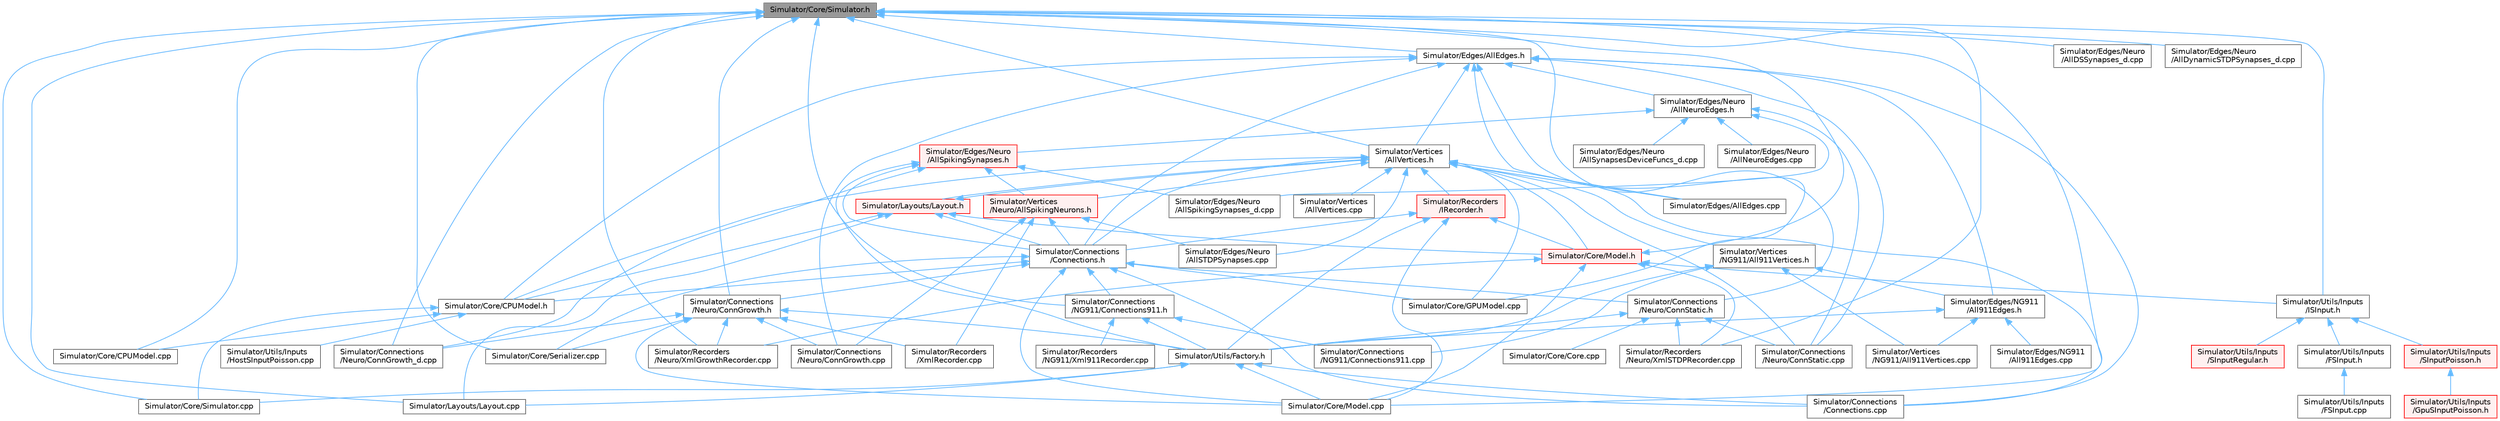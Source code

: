digraph "Simulator/Core/Simulator.h"
{
 // LATEX_PDF_SIZE
  bgcolor="transparent";
  edge [fontname=Helvetica,fontsize=10,labelfontname=Helvetica,labelfontsize=10];
  node [fontname=Helvetica,fontsize=10,shape=box,height=0.2,width=0.4];
  Node1 [id="Node000001",label="Simulator/Core/Simulator.h",height=0.2,width=0.4,color="gray40", fillcolor="grey60", style="filled", fontcolor="black",tooltip="Platform independent base class for the Brain Grid simulator. Simulator is a singleton class (a class..."];
  Node1 -> Node2 [id="edge1_Node000001_Node000002",dir="back",color="steelblue1",style="solid",tooltip=" "];
  Node2 [id="Node000002",label="Simulator/Connections\l/NG911/Connections911.h",height=0.2,width=0.4,color="grey40", fillcolor="white", style="filled",URL="$_connections911_8h.html",tooltip="The model of the static network."];
  Node2 -> Node3 [id="edge2_Node000002_Node000003",dir="back",color="steelblue1",style="solid",tooltip=" "];
  Node3 [id="Node000003",label="Simulator/Connections\l/NG911/Connections911.cpp",height=0.2,width=0.4,color="grey40", fillcolor="white", style="filled",URL="$_connections911_8cpp.html",tooltip="The model of the static network."];
  Node2 -> Node4 [id="edge3_Node000002_Node000004",dir="back",color="steelblue1",style="solid",tooltip=" "];
  Node4 [id="Node000004",label="Simulator/Recorders\l/NG911/Xml911Recorder.cpp",height=0.2,width=0.4,color="grey40", fillcolor="white", style="filled",URL="$_xml911_recorder_8cpp.html",tooltip="Header file for Xml911Recorder.h."];
  Node2 -> Node5 [id="edge4_Node000002_Node000005",dir="back",color="steelblue1",style="solid",tooltip=" "];
  Node5 [id="Node000005",label="Simulator/Utils/Factory.h",height=0.2,width=0.4,color="grey40", fillcolor="white", style="filled",URL="$_factory_8h.html",tooltip="A factory template for creating factory class for any subsystem that requires a factory to create a (..."];
  Node5 -> Node6 [id="edge5_Node000005_Node000006",dir="back",color="steelblue1",style="solid",tooltip=" "];
  Node6 [id="Node000006",label="Simulator/Connections\l/Connections.cpp",height=0.2,width=0.4,color="grey40", fillcolor="white", style="filled",URL="$_connections_8cpp.html",tooltip="Methods for creating and updating connections."];
  Node5 -> Node7 [id="edge6_Node000005_Node000007",dir="back",color="steelblue1",style="solid",tooltip=" "];
  Node7 [id="Node000007",label="Simulator/Core/Model.cpp",height=0.2,width=0.4,color="grey40", fillcolor="white", style="filled",URL="$_model_8cpp.html",tooltip="Implementation of Model for the graph-based networks."];
  Node5 -> Node8 [id="edge7_Node000005_Node000008",dir="back",color="steelblue1",style="solid",tooltip=" "];
  Node8 [id="Node000008",label="Simulator/Core/Simulator.cpp",height=0.2,width=0.4,color="grey40", fillcolor="white", style="filled",URL="$_simulator_8cpp.html",tooltip="Platform independent base class for the Brain Grid simulator. Simulator is a singleton class (a class..."];
  Node5 -> Node9 [id="edge8_Node000005_Node000009",dir="back",color="steelblue1",style="solid",tooltip=" "];
  Node9 [id="Node000009",label="Simulator/Layouts/Layout.cpp",height=0.2,width=0.4,color="grey40", fillcolor="white", style="filled",URL="$_layout_8cpp.html",tooltip="The Layout class defines the layout of neurons in neural networks."];
  Node1 -> Node10 [id="edge9_Node000001_Node000010",dir="back",color="steelblue1",style="solid",tooltip=" "];
  Node10 [id="Node000010",label="Simulator/Connections\l/Neuro/ConnGrowth.h",height=0.2,width=0.4,color="grey40", fillcolor="white", style="filled",URL="$_conn_growth_8h.html",tooltip="The model of the activity-dependent neurite outgrowth."];
  Node10 -> Node11 [id="edge10_Node000010_Node000011",dir="back",color="steelblue1",style="solid",tooltip=" "];
  Node11 [id="Node000011",label="Simulator/Connections\l/Neuro/ConnGrowth.cpp",height=0.2,width=0.4,color="grey40", fillcolor="white", style="filled",URL="$_conn_growth_8cpp.html",tooltip="The model of the activity-dependent neurite outgrowth."];
  Node10 -> Node12 [id="edge11_Node000010_Node000012",dir="back",color="steelblue1",style="solid",tooltip=" "];
  Node12 [id="Node000012",label="Simulator/Connections\l/Neuro/ConnGrowth_d.cpp",height=0.2,width=0.4,color="grey40", fillcolor="white", style="filled",URL="$_conn_growth__d_8cpp.html",tooltip="Update the weights of the Synapses in the simulation."];
  Node10 -> Node7 [id="edge12_Node000010_Node000007",dir="back",color="steelblue1",style="solid",tooltip=" "];
  Node10 -> Node13 [id="edge13_Node000010_Node000013",dir="back",color="steelblue1",style="solid",tooltip=" "];
  Node13 [id="Node000013",label="Simulator/Core/Serializer.cpp",height=0.2,width=0.4,color="grey40", fillcolor="white", style="filled",URL="$_serializer_8cpp.html",tooltip="Handles implementation details of serialization and deserialization of synapses."];
  Node10 -> Node14 [id="edge14_Node000010_Node000014",dir="back",color="steelblue1",style="solid",tooltip=" "];
  Node14 [id="Node000014",label="Simulator/Recorders\l/Neuro/XmlGrowthRecorder.cpp",height=0.2,width=0.4,color="grey40", fillcolor="white", style="filled",URL="$_xml_growth_recorder_8cpp.html",tooltip="An implementation for recording spikes history in an XML file for growth simulations."];
  Node10 -> Node15 [id="edge15_Node000010_Node000015",dir="back",color="steelblue1",style="solid",tooltip=" "];
  Node15 [id="Node000015",label="Simulator/Recorders\l/XmlRecorder.cpp",height=0.2,width=0.4,color="grey40", fillcolor="white", style="filled",URL="$_xml_recorder_8cpp.html",tooltip="An implementation for recording spikes history on xml file."];
  Node10 -> Node5 [id="edge16_Node000010_Node000005",dir="back",color="steelblue1",style="solid",tooltip=" "];
  Node1 -> Node12 [id="edge17_Node000001_Node000012",dir="back",color="steelblue1",style="solid",tooltip=" "];
  Node1 -> Node16 [id="edge18_Node000001_Node000016",dir="back",color="steelblue1",style="solid",tooltip=" "];
  Node16 [id="Node000016",label="Simulator/Connections\l/Neuro/ConnStatic.h",height=0.2,width=0.4,color="grey40", fillcolor="white", style="filled",URL="$_conn_static_8h.html",tooltip="The model of the small world network."];
  Node16 -> Node17 [id="edge19_Node000016_Node000017",dir="back",color="steelblue1",style="solid",tooltip=" "];
  Node17 [id="Node000017",label="Simulator/Connections\l/Neuro/ConnStatic.cpp",height=0.2,width=0.4,color="grey40", fillcolor="white", style="filled",URL="$_conn_static_8cpp.html",tooltip="The model of the small world network."];
  Node16 -> Node18 [id="edge20_Node000016_Node000018",dir="back",color="steelblue1",style="solid",tooltip=" "];
  Node18 [id="Node000018",label="Simulator/Core/Core.cpp",height=0.2,width=0.4,color="grey40", fillcolor="white", style="filled",URL="$_core_8cpp.html",tooltip="Orchestrates most functionality in the simulation."];
  Node16 -> Node19 [id="edge21_Node000016_Node000019",dir="back",color="steelblue1",style="solid",tooltip=" "];
  Node19 [id="Node000019",label="Simulator/Recorders\l/Neuro/XmlSTDPRecorder.cpp",height=0.2,width=0.4,color="grey40", fillcolor="white", style="filled",URL="$_xml_s_t_d_p_recorder_8cpp_source.html",tooltip=" "];
  Node16 -> Node5 [id="edge22_Node000016_Node000005",dir="back",color="steelblue1",style="solid",tooltip=" "];
  Node1 -> Node20 [id="edge23_Node000001_Node000020",dir="back",color="steelblue1",style="solid",tooltip=" "];
  Node20 [id="Node000020",label="Simulator/Core/CPUModel.cpp",height=0.2,width=0.4,color="grey40", fillcolor="white", style="filled",URL="$_c_p_u_model_8cpp.html",tooltip="Implementation of Model for graph-based networks."];
  Node1 -> Node7 [id="edge24_Node000001_Node000007",dir="back",color="steelblue1",style="solid",tooltip=" "];
  Node1 -> Node13 [id="edge25_Node000001_Node000013",dir="back",color="steelblue1",style="solid",tooltip=" "];
  Node1 -> Node8 [id="edge26_Node000001_Node000008",dir="back",color="steelblue1",style="solid",tooltip=" "];
  Node1 -> Node21 [id="edge27_Node000001_Node000021",dir="back",color="steelblue1",style="solid",tooltip=" "];
  Node21 [id="Node000021",label="Simulator/Edges/AllEdges.h",height=0.2,width=0.4,color="grey40", fillcolor="white", style="filled",URL="$_all_edges_8h.html",tooltip="An interface and top level implementation for edge classes."];
  Node21 -> Node6 [id="edge28_Node000021_Node000006",dir="back",color="steelblue1",style="solid",tooltip=" "];
  Node21 -> Node22 [id="edge29_Node000021_Node000022",dir="back",color="steelblue1",style="solid",tooltip=" "];
  Node22 [id="Node000022",label="Simulator/Connections\l/Connections.h",height=0.2,width=0.4,color="grey40", fillcolor="white", style="filled",URL="$_connections_8h.html",tooltip="The base class of all connections classes."];
  Node22 -> Node6 [id="edge30_Node000022_Node000006",dir="back",color="steelblue1",style="solid",tooltip=" "];
  Node22 -> Node2 [id="edge31_Node000022_Node000002",dir="back",color="steelblue1",style="solid",tooltip=" "];
  Node22 -> Node10 [id="edge32_Node000022_Node000010",dir="back",color="steelblue1",style="solid",tooltip=" "];
  Node22 -> Node16 [id="edge33_Node000022_Node000016",dir="back",color="steelblue1",style="solid",tooltip=" "];
  Node22 -> Node23 [id="edge34_Node000022_Node000023",dir="back",color="steelblue1",style="solid",tooltip=" "];
  Node23 [id="Node000023",label="Simulator/Core/CPUModel.h",height=0.2,width=0.4,color="grey40", fillcolor="white", style="filled",URL="$_c_p_u_model_8h.html",tooltip="Implementation of Model for execution on CPU (single core)."];
  Node23 -> Node20 [id="edge35_Node000023_Node000020",dir="back",color="steelblue1",style="solid",tooltip=" "];
  Node23 -> Node8 [id="edge36_Node000023_Node000008",dir="back",color="steelblue1",style="solid",tooltip=" "];
  Node23 -> Node24 [id="edge37_Node000023_Node000024",dir="back",color="steelblue1",style="solid",tooltip=" "];
  Node24 [id="Node000024",label="Simulator/Utils/Inputs\l/HostSInputPoisson.cpp",height=0.2,width=0.4,color="grey40", fillcolor="white", style="filled",URL="$_host_s_input_poisson_8cpp.html",tooltip="A class that performs stimulus input (implementation Poisson)."];
  Node22 -> Node25 [id="edge38_Node000022_Node000025",dir="back",color="steelblue1",style="solid",tooltip=" "];
  Node25 [id="Node000025",label="Simulator/Core/GPUModel.cpp",height=0.2,width=0.4,color="grey40", fillcolor="white", style="filled",URL="$_g_p_u_model_8cpp.html",tooltip="Implementation of Model for the spiking neural networks."];
  Node22 -> Node7 [id="edge39_Node000022_Node000007",dir="back",color="steelblue1",style="solid",tooltip=" "];
  Node22 -> Node13 [id="edge40_Node000022_Node000013",dir="back",color="steelblue1",style="solid",tooltip=" "];
  Node21 -> Node11 [id="edge41_Node000021_Node000011",dir="back",color="steelblue1",style="solid",tooltip=" "];
  Node21 -> Node17 [id="edge42_Node000021_Node000017",dir="back",color="steelblue1",style="solid",tooltip=" "];
  Node21 -> Node23 [id="edge43_Node000021_Node000023",dir="back",color="steelblue1",style="solid",tooltip=" "];
  Node21 -> Node25 [id="edge44_Node000021_Node000025",dir="back",color="steelblue1",style="solid",tooltip=" "];
  Node21 -> Node26 [id="edge45_Node000021_Node000026",dir="back",color="steelblue1",style="solid",tooltip=" "];
  Node26 [id="Node000026",label="Simulator/Edges/AllEdges.cpp",height=0.2,width=0.4,color="grey40", fillcolor="white", style="filled",URL="$_all_edges_8cpp.html",tooltip="A container of all edge data."];
  Node21 -> Node27 [id="edge46_Node000021_Node000027",dir="back",color="steelblue1",style="solid",tooltip=" "];
  Node27 [id="Node000027",label="Simulator/Edges/NG911\l/All911Edges.h",height=0.2,width=0.4,color="grey40", fillcolor="white", style="filled",URL="$_all911_edges_8h.html",tooltip="A container of all 911 edge data."];
  Node27 -> Node28 [id="edge47_Node000027_Node000028",dir="back",color="steelblue1",style="solid",tooltip=" "];
  Node28 [id="Node000028",label="Simulator/Edges/NG911\l/All911Edges.cpp",height=0.2,width=0.4,color="grey40", fillcolor="white", style="filled",URL="$_all911_edges_8cpp.html",tooltip="A container of all 911 edge data."];
  Node27 -> Node5 [id="edge48_Node000027_Node000005",dir="back",color="steelblue1",style="solid",tooltip=" "];
  Node27 -> Node29 [id="edge49_Node000027_Node000029",dir="back",color="steelblue1",style="solid",tooltip=" "];
  Node29 [id="Node000029",label="Simulator/Vertices\l/NG911/All911Vertices.cpp",height=0.2,width=0.4,color="grey40", fillcolor="white", style="filled",URL="$_all911_vertices_8cpp.html",tooltip="A container of all 911 vertex data."];
  Node21 -> Node30 [id="edge50_Node000021_Node000030",dir="back",color="steelblue1",style="solid",tooltip=" "];
  Node30 [id="Node000030",label="Simulator/Edges/Neuro\l/AllNeuroEdges.h",height=0.2,width=0.4,color="grey40", fillcolor="white", style="filled",URL="$_all_neuro_edges_8h.html",tooltip="A container of all edge data."];
  Node30 -> Node17 [id="edge51_Node000030_Node000017",dir="back",color="steelblue1",style="solid",tooltip=" "];
  Node30 -> Node31 [id="edge52_Node000030_Node000031",dir="back",color="steelblue1",style="solid",tooltip=" "];
  Node31 [id="Node000031",label="Simulator/Edges/Neuro\l/AllNeuroEdges.cpp",height=0.2,width=0.4,color="grey40", fillcolor="white", style="filled",URL="$_all_neuro_edges_8cpp.html",tooltip=" "];
  Node30 -> Node32 [id="edge53_Node000030_Node000032",dir="back",color="steelblue1",style="solid",tooltip=" "];
  Node32 [id="Node000032",label="Simulator/Edges/Neuro\l/AllSpikingSynapses.h",height=0.2,width=0.4,color="red", fillcolor="#FFF0F0", style="filled",URL="$_all_spiking_synapses_8h.html",tooltip="A container of all spiking synapse data."];
  Node32 -> Node22 [id="edge54_Node000032_Node000022",dir="back",color="steelblue1",style="solid",tooltip=" "];
  Node32 -> Node12 [id="edge55_Node000032_Node000012",dir="back",color="steelblue1",style="solid",tooltip=" "];
  Node32 -> Node42 [id="edge56_Node000032_Node000042",dir="back",color="steelblue1",style="solid",tooltip=" "];
  Node42 [id="Node000042",label="Simulator/Edges/Neuro\l/AllSpikingSynapses_d.cpp",height=0.2,width=0.4,color="grey40", fillcolor="white", style="filled",URL="$_all_spiking_synapses__d_8cpp_source.html",tooltip=" "];
  Node32 -> Node5 [id="edge57_Node000032_Node000005",dir="back",color="steelblue1",style="solid",tooltip=" "];
  Node32 -> Node60 [id="edge58_Node000032_Node000060",dir="back",color="steelblue1",style="solid",tooltip=" "];
  Node60 [id="Node000060",label="Simulator/Vertices\l/Neuro/AllSpikingNeurons.h",height=0.2,width=0.4,color="red", fillcolor="#FFF0F0", style="filled",URL="$_all_spiking_neurons_8h.html",tooltip="A container of all spiking neuron data."];
  Node60 -> Node22 [id="edge59_Node000060_Node000022",dir="back",color="steelblue1",style="solid",tooltip=" "];
  Node60 -> Node11 [id="edge60_Node000060_Node000011",dir="back",color="steelblue1",style="solid",tooltip=" "];
  Node60 -> Node55 [id="edge61_Node000060_Node000055",dir="back",color="steelblue1",style="solid",tooltip=" "];
  Node55 [id="Node000055",label="Simulator/Edges/Neuro\l/AllSTDPSynapses.cpp",height=0.2,width=0.4,color="grey40", fillcolor="white", style="filled",URL="$_all_s_t_d_p_synapses_8cpp.html",tooltip="A container of all STDP synapse data."];
  Node60 -> Node15 [id="edge62_Node000060_Node000015",dir="back",color="steelblue1",style="solid",tooltip=" "];
  Node30 -> Node42 [id="edge63_Node000030_Node000042",dir="back",color="steelblue1",style="solid",tooltip=" "];
  Node30 -> Node43 [id="edge64_Node000030_Node000043",dir="back",color="steelblue1",style="solid",tooltip=" "];
  Node43 [id="Node000043",label="Simulator/Edges/Neuro\l/AllSynapsesDeviceFuncs_d.cpp",height=0.2,width=0.4,color="grey40", fillcolor="white", style="filled",URL="$_all_synapses_device_funcs__d_8cpp.html",tooltip="Device functions for synapse data."];
  Node21 -> Node68 [id="edge65_Node000021_Node000068",dir="back",color="steelblue1",style="solid",tooltip=" "];
  Node68 [id="Node000068",label="Simulator/Vertices\l/AllVertices.h",height=0.2,width=0.4,color="grey40", fillcolor="white", style="filled",URL="$_all_vertices_8h.html",tooltip="A container of the base class of all vertex data."];
  Node68 -> Node6 [id="edge66_Node000068_Node000006",dir="back",color="steelblue1",style="solid",tooltip=" "];
  Node68 -> Node22 [id="edge67_Node000068_Node000022",dir="back",color="steelblue1",style="solid",tooltip=" "];
  Node68 -> Node17 [id="edge68_Node000068_Node000017",dir="back",color="steelblue1",style="solid",tooltip=" "];
  Node68 -> Node23 [id="edge69_Node000068_Node000023",dir="back",color="steelblue1",style="solid",tooltip=" "];
  Node68 -> Node25 [id="edge70_Node000068_Node000025",dir="back",color="steelblue1",style="solid",tooltip=" "];
  Node68 -> Node69 [id="edge71_Node000068_Node000069",dir="back",color="steelblue1",style="solid",tooltip=" "];
  Node69 [id="Node000069",label="Simulator/Core/Model.h",height=0.2,width=0.4,color="red", fillcolor="#FFF0F0", style="filled",URL="$_model_8h.html",tooltip="Implementation of Model for graph-based networks."];
  Node69 -> Node7 [id="edge72_Node000069_Node000007",dir="back",color="steelblue1",style="solid",tooltip=" "];
  Node69 -> Node1 [id="edge73_Node000069_Node000001",dir="back",color="steelblue1",style="solid",tooltip=" "];
  Node69 -> Node14 [id="edge74_Node000069_Node000014",dir="back",color="steelblue1",style="solid",tooltip=" "];
  Node69 -> Node19 [id="edge75_Node000069_Node000019",dir="back",color="steelblue1",style="solid",tooltip=" "];
  Node69 -> Node74 [id="edge76_Node000069_Node000074",dir="back",color="steelblue1",style="solid",tooltip=" "];
  Node74 [id="Node000074",label="Simulator/Utils/Inputs\l/ISInput.h",height=0.2,width=0.4,color="grey40", fillcolor="white", style="filled",URL="$_i_s_input_8h.html",tooltip="An interface for stimulus input classes."];
  Node74 -> Node75 [id="edge77_Node000074_Node000075",dir="back",color="steelblue1",style="solid",tooltip=" "];
  Node75 [id="Node000075",label="Simulator/Utils/Inputs\l/FSInput.h",height=0.2,width=0.4,color="grey40", fillcolor="white", style="filled",URL="$_f_s_input_8h.html",tooltip="A factoy class for stimulus input classes."];
  Node75 -> Node51 [id="edge78_Node000075_Node000051",dir="back",color="steelblue1",style="solid",tooltip=" "];
  Node51 [id="Node000051",label="Simulator/Utils/Inputs\l/FSInput.cpp",height=0.2,width=0.4,color="grey40", fillcolor="white", style="filled",URL="$_f_s_input_8cpp.html",tooltip="A factoy class that creates an instance of stimulus input object."];
  Node74 -> Node49 [id="edge79_Node000074_Node000049",dir="back",color="steelblue1",style="solid",tooltip=" "];
  Node49 [id="Node000049",label="Simulator/Utils/Inputs\l/SInputPoisson.h",height=0.2,width=0.4,color="red", fillcolor="#FFF0F0", style="filled",URL="$_s_input_poisson_8h.html",tooltip="A class that performs stimulus input (implementation Poisson)."];
  Node49 -> Node36 [id="edge80_Node000049_Node000036",dir="back",color="steelblue1",style="solid",tooltip=" "];
  Node36 [id="Node000036",label="Simulator/Utils/Inputs\l/GpuSInputPoisson.h",height=0.2,width=0.4,color="red", fillcolor="#FFF0F0", style="filled",URL="$_gpu_s_input_poisson_8h.html",tooltip="A class that performs stimulus input (implementation Poisson on GPU)."];
  Node74 -> Node76 [id="edge81_Node000074_Node000076",dir="back",color="steelblue1",style="solid",tooltip=" "];
  Node76 [id="Node000076",label="Simulator/Utils/Inputs\l/SInputRegular.h",height=0.2,width=0.4,color="red", fillcolor="#FFF0F0", style="filled",URL="$_s_input_regular_8h.html",tooltip="A class that performs stimulus input (implementation Regular)."];
  Node68 -> Node26 [id="edge82_Node000068_Node000026",dir="back",color="steelblue1",style="solid",tooltip=" "];
  Node68 -> Node55 [id="edge83_Node000068_Node000055",dir="back",color="steelblue1",style="solid",tooltip=" "];
  Node68 -> Node82 [id="edge84_Node000068_Node000082",dir="back",color="steelblue1",style="solid",tooltip=" "];
  Node82 [id="Node000082",label="Simulator/Layouts/Layout.h",height=0.2,width=0.4,color="red", fillcolor="#FFF0F0", style="filled",URL="$_layout_8h.html",tooltip="The Layout class defines the layout of neurons in neural networks."];
  Node82 -> Node22 [id="edge85_Node000082_Node000022",dir="back",color="steelblue1",style="solid",tooltip=" "];
  Node82 -> Node23 [id="edge86_Node000082_Node000023",dir="back",color="steelblue1",style="solid",tooltip=" "];
  Node82 -> Node69 [id="edge87_Node000082_Node000069",dir="back",color="steelblue1",style="solid",tooltip=" "];
  Node82 -> Node9 [id="edge88_Node000082_Node000009",dir="back",color="steelblue1",style="solid",tooltip=" "];
  Node82 -> Node68 [id="edge89_Node000082_Node000068",dir="back",color="steelblue1",style="solid",tooltip=" "];
  Node68 -> Node89 [id="edge90_Node000068_Node000089",dir="back",color="steelblue1",style="solid",tooltip=" "];
  Node89 [id="Node000089",label="Simulator/Recorders\l/IRecorder.h",height=0.2,width=0.4,color="red", fillcolor="#FFF0F0", style="filled",URL="$_i_recorder_8h.html",tooltip="An interface for recording spikes history."];
  Node89 -> Node22 [id="edge91_Node000089_Node000022",dir="back",color="steelblue1",style="solid",tooltip=" "];
  Node89 -> Node7 [id="edge92_Node000089_Node000007",dir="back",color="steelblue1",style="solid",tooltip=" "];
  Node89 -> Node69 [id="edge93_Node000089_Node000069",dir="back",color="steelblue1",style="solid",tooltip=" "];
  Node89 -> Node5 [id="edge94_Node000089_Node000005",dir="back",color="steelblue1",style="solid",tooltip=" "];
  Node68 -> Node90 [id="edge95_Node000068_Node000090",dir="back",color="steelblue1",style="solid",tooltip=" "];
  Node90 [id="Node000090",label="Simulator/Vertices\l/AllVertices.cpp",height=0.2,width=0.4,color="grey40", fillcolor="white", style="filled",URL="$_all_vertices_8cpp.html",tooltip="A container of the base class of all vertex data."];
  Node68 -> Node91 [id="edge96_Node000068_Node000091",dir="back",color="steelblue1",style="solid",tooltip=" "];
  Node91 [id="Node000091",label="Simulator/Vertices\l/NG911/All911Vertices.h",height=0.2,width=0.4,color="grey40", fillcolor="white", style="filled",URL="$_all911_vertices_8h.html",tooltip="A container of all 911 vertex data."];
  Node91 -> Node3 [id="edge97_Node000091_Node000003",dir="back",color="steelblue1",style="solid",tooltip=" "];
  Node91 -> Node27 [id="edge98_Node000091_Node000027",dir="back",color="steelblue1",style="solid",tooltip=" "];
  Node91 -> Node5 [id="edge99_Node000091_Node000005",dir="back",color="steelblue1",style="solid",tooltip=" "];
  Node91 -> Node29 [id="edge100_Node000091_Node000029",dir="back",color="steelblue1",style="solid",tooltip=" "];
  Node68 -> Node60 [id="edge101_Node000068_Node000060",dir="back",color="steelblue1",style="solid",tooltip=" "];
  Node1 -> Node34 [id="edge102_Node000001_Node000034",dir="back",color="steelblue1",style="solid",tooltip=" "];
  Node34 [id="Node000034",label="Simulator/Edges/Neuro\l/AllDSSynapses_d.cpp",height=0.2,width=0.4,color="grey40", fillcolor="white", style="filled",URL="$_all_d_s_synapses__d_8cpp.html",tooltip="A container of all DS synapse data."];
  Node1 -> Node41 [id="edge103_Node000001_Node000041",dir="back",color="steelblue1",style="solid",tooltip=" "];
  Node41 [id="Node000041",label="Simulator/Edges/Neuro\l/AllDynamicSTDPSynapses_d.cpp",height=0.2,width=0.4,color="grey40", fillcolor="white", style="filled",URL="$_all_dynamic_s_t_d_p_synapses__d_8cpp.html",tooltip="A container of all dynamic STDP synapse data."];
  Node1 -> Node9 [id="edge104_Node000001_Node000009",dir="back",color="steelblue1",style="solid",tooltip=" "];
  Node1 -> Node14 [id="edge105_Node000001_Node000014",dir="back",color="steelblue1",style="solid",tooltip=" "];
  Node1 -> Node19 [id="edge106_Node000001_Node000019",dir="back",color="steelblue1",style="solid",tooltip=" "];
  Node1 -> Node74 [id="edge107_Node000001_Node000074",dir="back",color="steelblue1",style="solid",tooltip=" "];
  Node1 -> Node68 [id="edge108_Node000001_Node000068",dir="back",color="steelblue1",style="solid",tooltip=" "];
}
